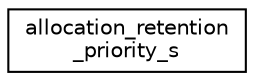 digraph "Graphical Class Hierarchy"
{
 // LATEX_PDF_SIZE
  edge [fontname="Helvetica",fontsize="10",labelfontname="Helvetica",labelfontsize="10"];
  node [fontname="Helvetica",fontsize="10",shape=record];
  rankdir="LR";
  Node0 [label="allocation_retention\l_priority_s",height=0.2,width=0.4,color="black", fillcolor="white", style="filled",URL="$structallocation__retention__priority__s.html",tooltip=" "];
}
